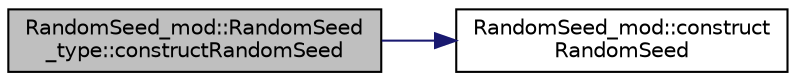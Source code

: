 digraph "RandomSeed_mod::RandomSeed_type::constructRandomSeed"
{
 // LATEX_PDF_SIZE
  edge [fontname="Helvetica",fontsize="10",labelfontname="Helvetica",labelfontsize="10"];
  node [fontname="Helvetica",fontsize="10",shape=record];
  rankdir="LR";
  Node1 [label="RandomSeed_mod::RandomSeed\l_type::constructRandomSeed",height=0.2,width=0.4,color="black", fillcolor="grey75", style="filled", fontcolor="black",tooltip="This is the constructor of the RandomSeed_type class. Initialize the seed of the random number genera..."];
  Node1 -> Node2 [color="midnightblue",fontsize="10",style="solid",fontname="Helvetica"];
  Node2 [label="RandomSeed_mod::construct\lRandomSeed",height=0.2,width=0.4,color="black", fillcolor="white", style="filled",URL="$namespaceRandomSeed__mod.html#ac810aab3874274bade9130d1395dd8cc",tooltip="This is the constructor of the RandomSeed_type class. Initialize the seed of the random number genera..."];
}
